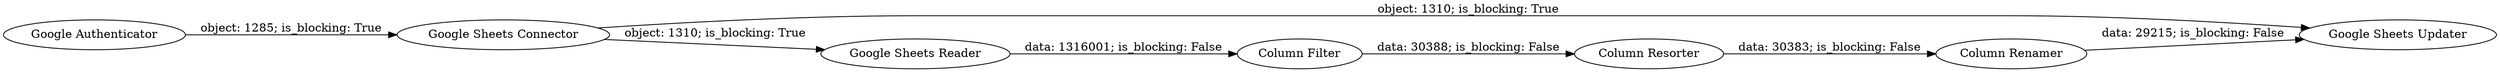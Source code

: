 digraph {
	"-8931571873332937934_7" [label="Column Filter"]
	"-8931571873332937934_1" [label="Google Authenticator"]
	"-8931571873332937934_13" [label="Column Resorter"]
	"-8931571873332937934_14" [label="Column Renamer"]
	"-8931571873332937934_6" [label="Google Sheets Updater"]
	"-8931571873332937934_5" [label="Google Sheets Connector"]
	"-8931571873332937934_2" [label="Google Sheets Reader"]
	"-8931571873332937934_5" -> "-8931571873332937934_6" [label="object: 1310; is_blocking: True"]
	"-8931571873332937934_1" -> "-8931571873332937934_5" [label="object: 1285; is_blocking: True"]
	"-8931571873332937934_13" -> "-8931571873332937934_14" [label="data: 30383; is_blocking: False"]
	"-8931571873332937934_2" -> "-8931571873332937934_7" [label="data: 1316001; is_blocking: False"]
	"-8931571873332937934_14" -> "-8931571873332937934_6" [label="data: 29215; is_blocking: False"]
	"-8931571873332937934_7" -> "-8931571873332937934_13" [label="data: 30388; is_blocking: False"]
	"-8931571873332937934_5" -> "-8931571873332937934_2" [label="object: 1310; is_blocking: True"]
	rankdir=LR
}
